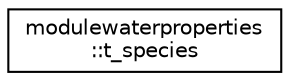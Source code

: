 digraph "Graphical Class Hierarchy"
{
 // LATEX_PDF_SIZE
  edge [fontname="Helvetica",fontsize="10",labelfontname="Helvetica",labelfontsize="10"];
  node [fontname="Helvetica",fontsize="10",shape=record];
  rankdir="LR";
  Node0 [label="modulewaterproperties\l::t_species",height=0.2,width=0.4,color="black", fillcolor="white", style="filled",URL="$structmodulewaterproperties_1_1t__species.html",tooltip=" "];
}

